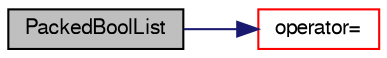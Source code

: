 digraph "PackedBoolList"
{
  bgcolor="transparent";
  edge [fontname="FreeSans",fontsize="10",labelfontname="FreeSans",labelfontsize="10"];
  node [fontname="FreeSans",fontsize="10",shape=record];
  rankdir="LR";
  Node21 [label="PackedBoolList",height=0.2,width=0.4,color="black", fillcolor="grey75", style="filled", fontcolor="black"];
  Node21 -> Node22 [color="midnightblue",fontsize="10",style="solid",fontname="FreeSans"];
  Node22 [label="operator=",height=0.2,width=0.4,color="red",URL="$a25934.html#a645ccb4c82a96b15b1c8cdcf8aab924b",tooltip="Assignment of all entries to the given value. "];
}
